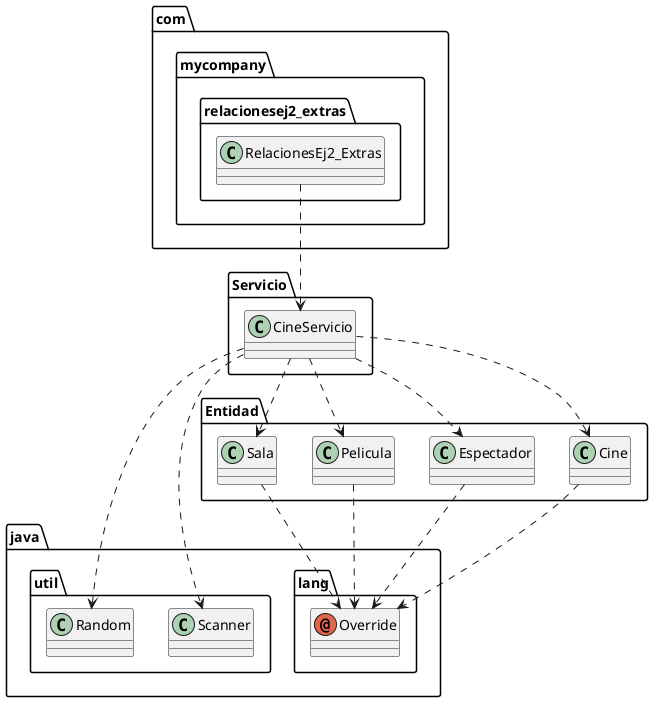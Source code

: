 @startuml
annotation java.lang.Override
class Entidad.Cine
class Entidad.Espectador
class Entidad.Pelicula
class Entidad.Sala
class Servicio.CineServicio
class com.mycompany.relacionesej2_extras.RelacionesEj2_Extras
class java.util.Random
class java.util.Scanner
Entidad.Cine ..> java.lang.Override
Entidad.Espectador ..> java.lang.Override
Entidad.Pelicula ..> java.lang.Override
Entidad.Sala ..> java.lang.Override
Servicio.CineServicio ..> Entidad.Cine
Servicio.CineServicio ..> Entidad.Espectador
Servicio.CineServicio ..> Entidad.Pelicula
Servicio.CineServicio ..> Entidad.Sala
Servicio.CineServicio ..> java.util.Random
Servicio.CineServicio ..> java.util.Scanner
com.mycompany.relacionesej2_extras.RelacionesEj2_Extras ..> Servicio.CineServicio
@enduml